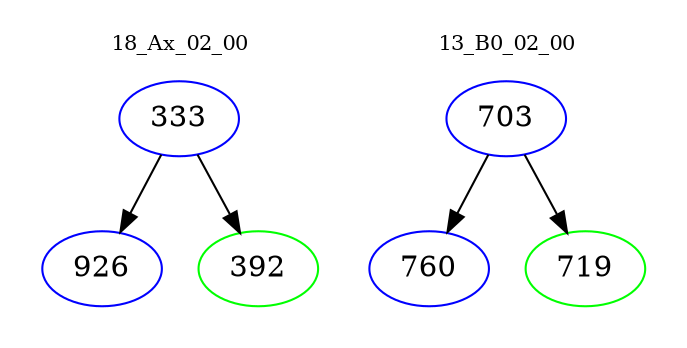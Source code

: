 digraph{
subgraph cluster_0 {
color = white
label = "18_Ax_02_00";
fontsize=10;
T0_333 [label="333", color="blue"]
T0_333 -> T0_926 [color="black"]
T0_926 [label="926", color="blue"]
T0_333 -> T0_392 [color="black"]
T0_392 [label="392", color="green"]
}
subgraph cluster_1 {
color = white
label = "13_B0_02_00";
fontsize=10;
T1_703 [label="703", color="blue"]
T1_703 -> T1_760 [color="black"]
T1_760 [label="760", color="blue"]
T1_703 -> T1_719 [color="black"]
T1_719 [label="719", color="green"]
}
}
